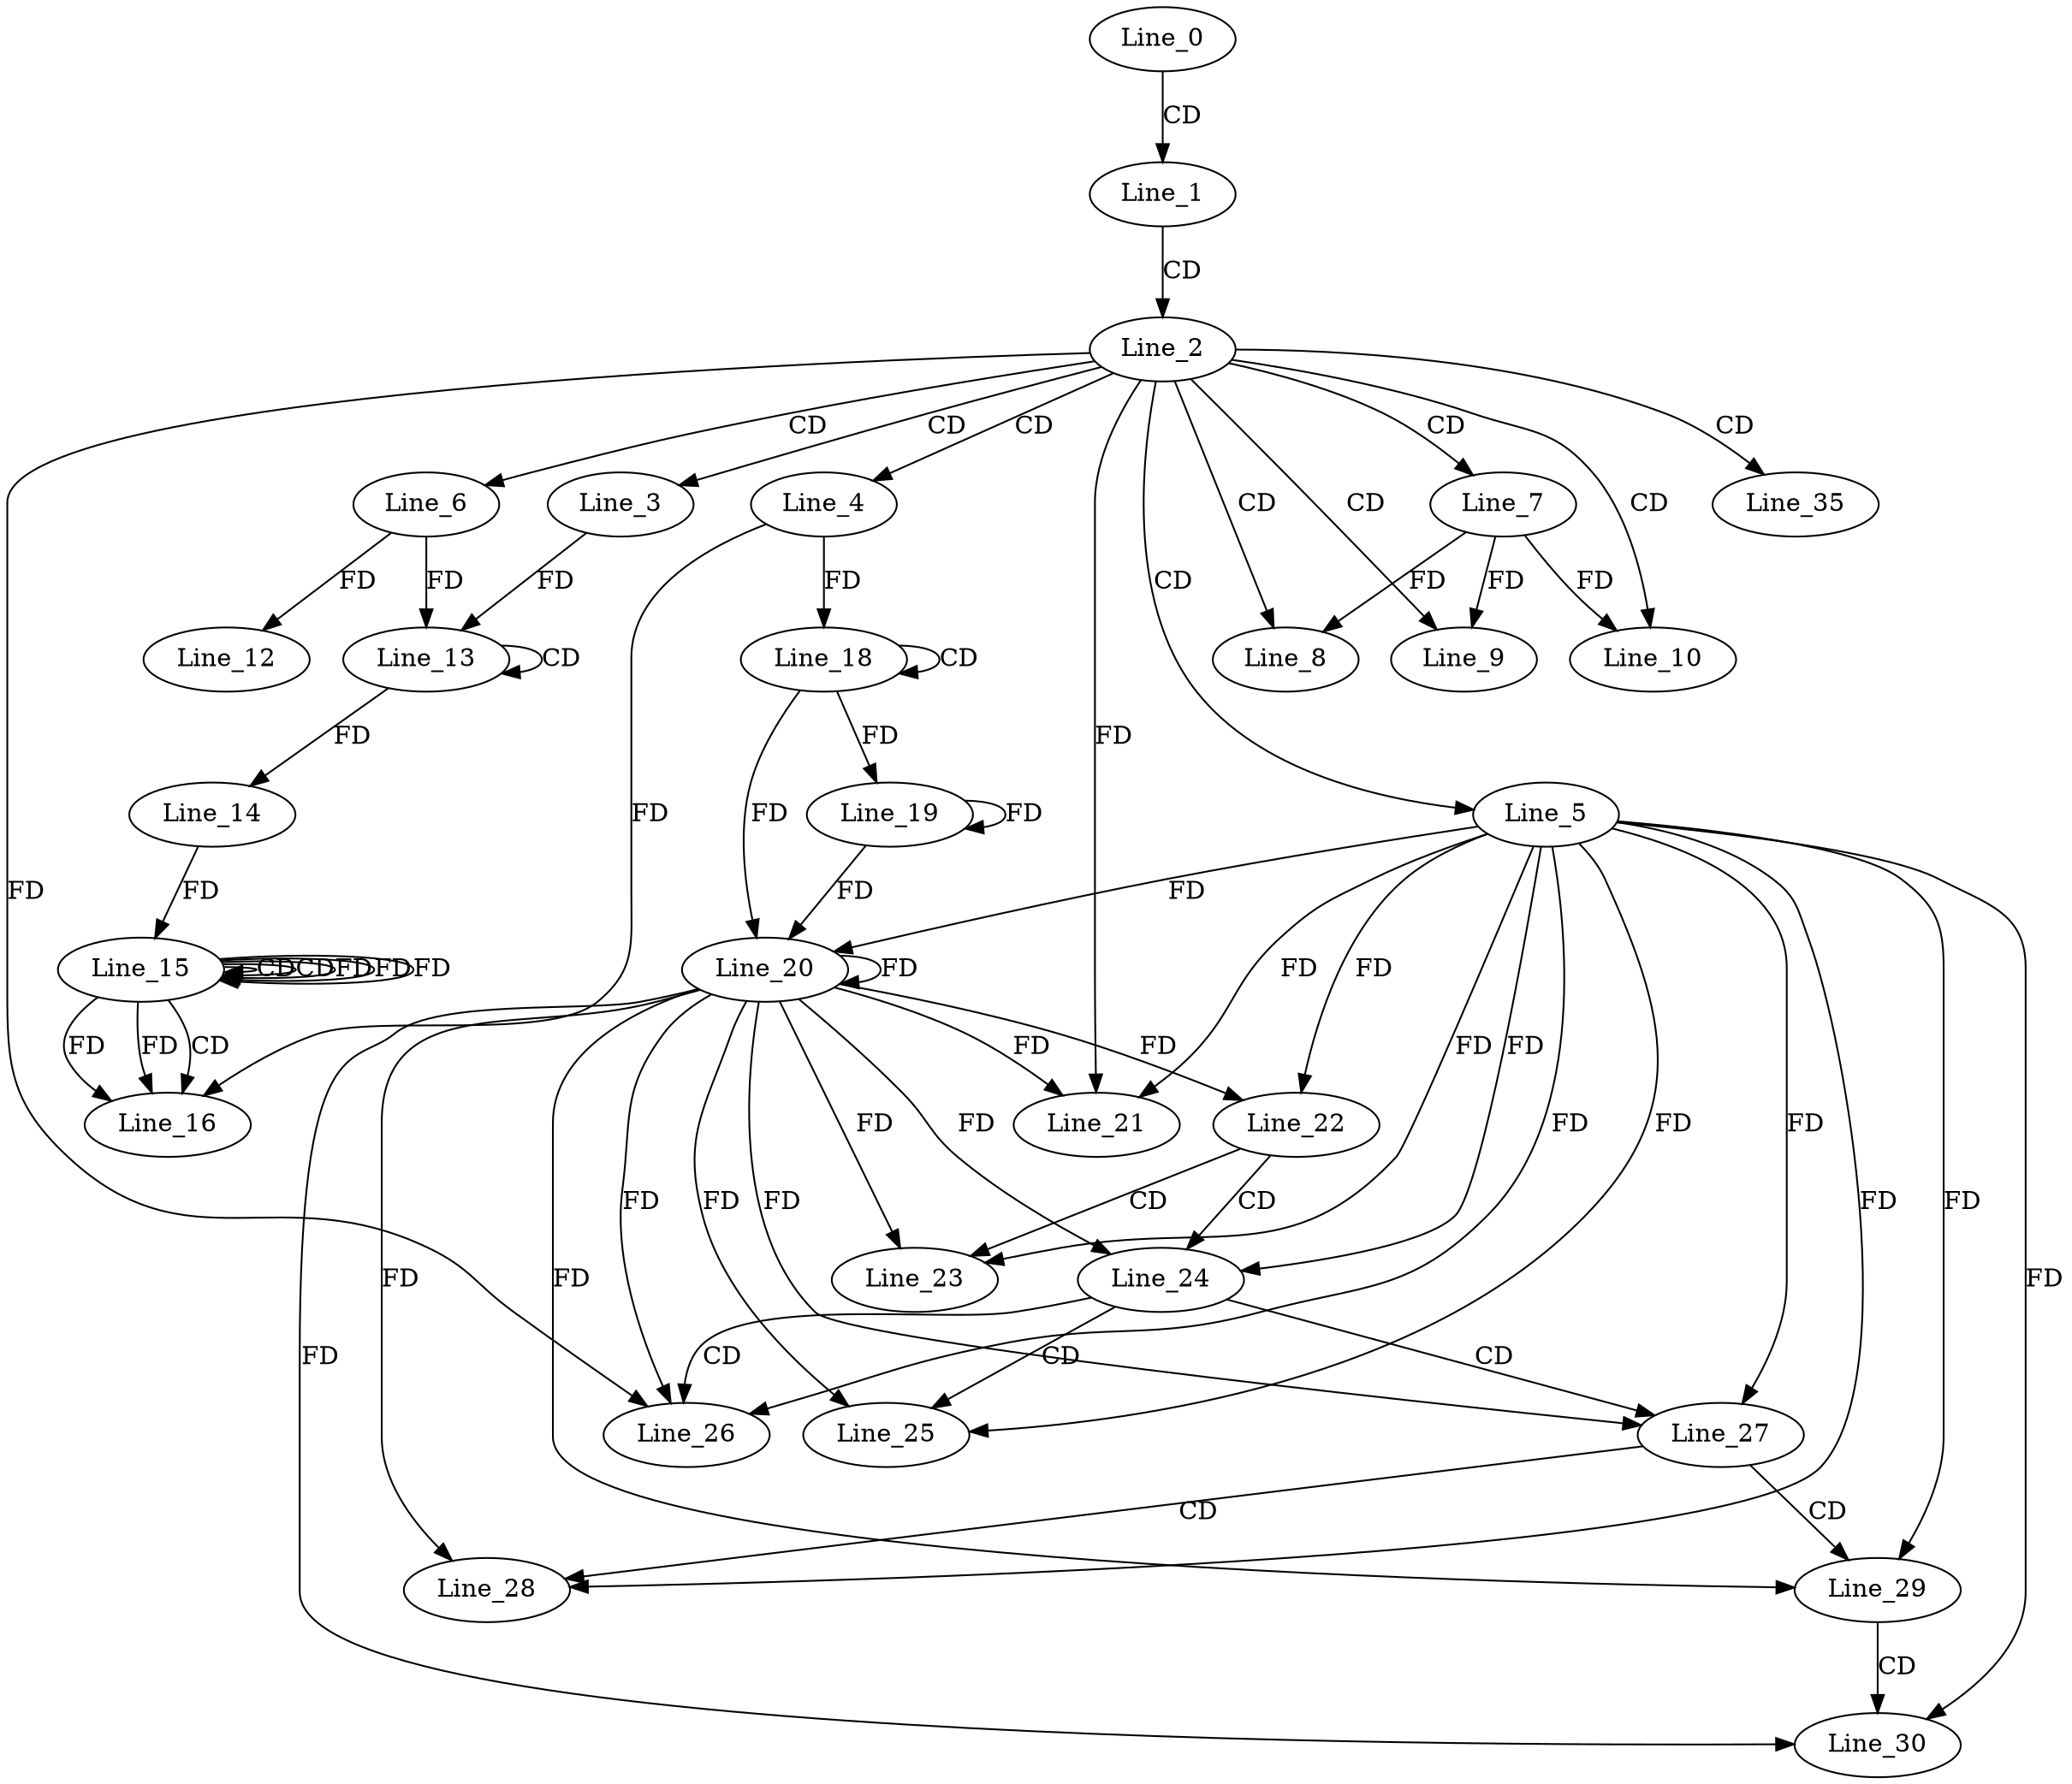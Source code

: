 digraph G {
  Line_0;
  Line_1;
  Line_2;
  Line_3;
  Line_4;
  Line_5;
  Line_6;
  Line_7;
  Line_8;
  Line_9;
  Line_10;
  Line_12;
  Line_13;
  Line_13;
  Line_14;
  Line_15;
  Line_15;
  Line_15;
  Line_14;
  Line_15;
  Line_15;
  Line_16;
  Line_18;
  Line_18;
  Line_19;
  Line_19;
  Line_20;
  Line_20;
  Line_21;
  Line_22;
  Line_22;
  Line_23;
  Line_24;
  Line_24;
  Line_25;
  Line_26;
  Line_27;
  Line_27;
  Line_28;
  Line_29;
  Line_29;
  Line_30;
  Line_35;
  Line_0 -> Line_1 [ label="CD" ];
  Line_1 -> Line_2 [ label="CD" ];
  Line_2 -> Line_3 [ label="CD" ];
  Line_2 -> Line_4 [ label="CD" ];
  Line_2 -> Line_5 [ label="CD" ];
  Line_2 -> Line_6 [ label="CD" ];
  Line_2 -> Line_7 [ label="CD" ];
  Line_2 -> Line_8 [ label="CD" ];
  Line_7 -> Line_8 [ label="FD" ];
  Line_2 -> Line_9 [ label="CD" ];
  Line_7 -> Line_9 [ label="FD" ];
  Line_2 -> Line_10 [ label="CD" ];
  Line_7 -> Line_10 [ label="FD" ];
  Line_6 -> Line_12 [ label="FD" ];
  Line_13 -> Line_13 [ label="CD" ];
  Line_3 -> Line_13 [ label="FD" ];
  Line_6 -> Line_13 [ label="FD" ];
  Line_13 -> Line_14 [ label="FD" ];
  Line_15 -> Line_15 [ label="CD" ];
  Line_15 -> Line_15 [ label="CD" ];
  Line_14 -> Line_15 [ label="FD" ];
  Line_15 -> Line_15 [ label="FD" ];
  Line_15 -> Line_16 [ label="CD" ];
  Line_4 -> Line_16 [ label="FD" ];
  Line_15 -> Line_16 [ label="FD" ];
  Line_15 -> Line_16 [ label="FD" ];
  Line_18 -> Line_18 [ label="CD" ];
  Line_4 -> Line_18 [ label="FD" ];
  Line_18 -> Line_19 [ label="FD" ];
  Line_19 -> Line_19 [ label="FD" ];
  Line_5 -> Line_20 [ label="FD" ];
  Line_20 -> Line_20 [ label="FD" ];
  Line_18 -> Line_20 [ label="FD" ];
  Line_19 -> Line_20 [ label="FD" ];
  Line_5 -> Line_21 [ label="FD" ];
  Line_20 -> Line_21 [ label="FD" ];
  Line_2 -> Line_21 [ label="FD" ];
  Line_5 -> Line_22 [ label="FD" ];
  Line_20 -> Line_22 [ label="FD" ];
  Line_22 -> Line_23 [ label="CD" ];
  Line_5 -> Line_23 [ label="FD" ];
  Line_20 -> Line_23 [ label="FD" ];
  Line_22 -> Line_24 [ label="CD" ];
  Line_5 -> Line_24 [ label="FD" ];
  Line_20 -> Line_24 [ label="FD" ];
  Line_24 -> Line_25 [ label="CD" ];
  Line_5 -> Line_25 [ label="FD" ];
  Line_20 -> Line_25 [ label="FD" ];
  Line_24 -> Line_26 [ label="CD" ];
  Line_2 -> Line_26 [ label="FD" ];
  Line_5 -> Line_26 [ label="FD" ];
  Line_20 -> Line_26 [ label="FD" ];
  Line_24 -> Line_27 [ label="CD" ];
  Line_5 -> Line_27 [ label="FD" ];
  Line_20 -> Line_27 [ label="FD" ];
  Line_27 -> Line_28 [ label="CD" ];
  Line_5 -> Line_28 [ label="FD" ];
  Line_20 -> Line_28 [ label="FD" ];
  Line_27 -> Line_29 [ label="CD" ];
  Line_5 -> Line_29 [ label="FD" ];
  Line_20 -> Line_29 [ label="FD" ];
  Line_29 -> Line_30 [ label="CD" ];
  Line_5 -> Line_30 [ label="FD" ];
  Line_20 -> Line_30 [ label="FD" ];
  Line_2 -> Line_35 [ label="CD" ];
  Line_15 -> Line_15 [ label="FD" ];
  Line_15 -> Line_15 [ label="FD" ];
}
